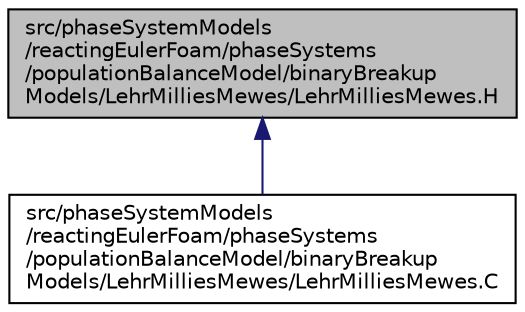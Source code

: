 digraph "src/phaseSystemModels/reactingEulerFoam/phaseSystems/populationBalanceModel/binaryBreakupModels/LehrMilliesMewes/LehrMilliesMewes.H"
{
  bgcolor="transparent";
  edge [fontname="Helvetica",fontsize="10",labelfontname="Helvetica",labelfontsize="10"];
  node [fontname="Helvetica",fontsize="10",shape=record];
  Node1 [label="src/phaseSystemModels\l/reactingEulerFoam/phaseSystems\l/populationBalanceModel/binaryBreakup\lModels/LehrMilliesMewes/LehrMilliesMewes.H",height=0.2,width=0.4,color="black", fillcolor="grey75", style="filled" fontcolor="black"];
  Node1 -> Node2 [dir="back",color="midnightblue",fontsize="10",style="solid",fontname="Helvetica"];
  Node2 [label="src/phaseSystemModels\l/reactingEulerFoam/phaseSystems\l/populationBalanceModel/binaryBreakup\lModels/LehrMilliesMewes/LehrMilliesMewes.C",height=0.2,width=0.4,color="black",URL="$LehrMilliesMewes_8C.html"];
}

